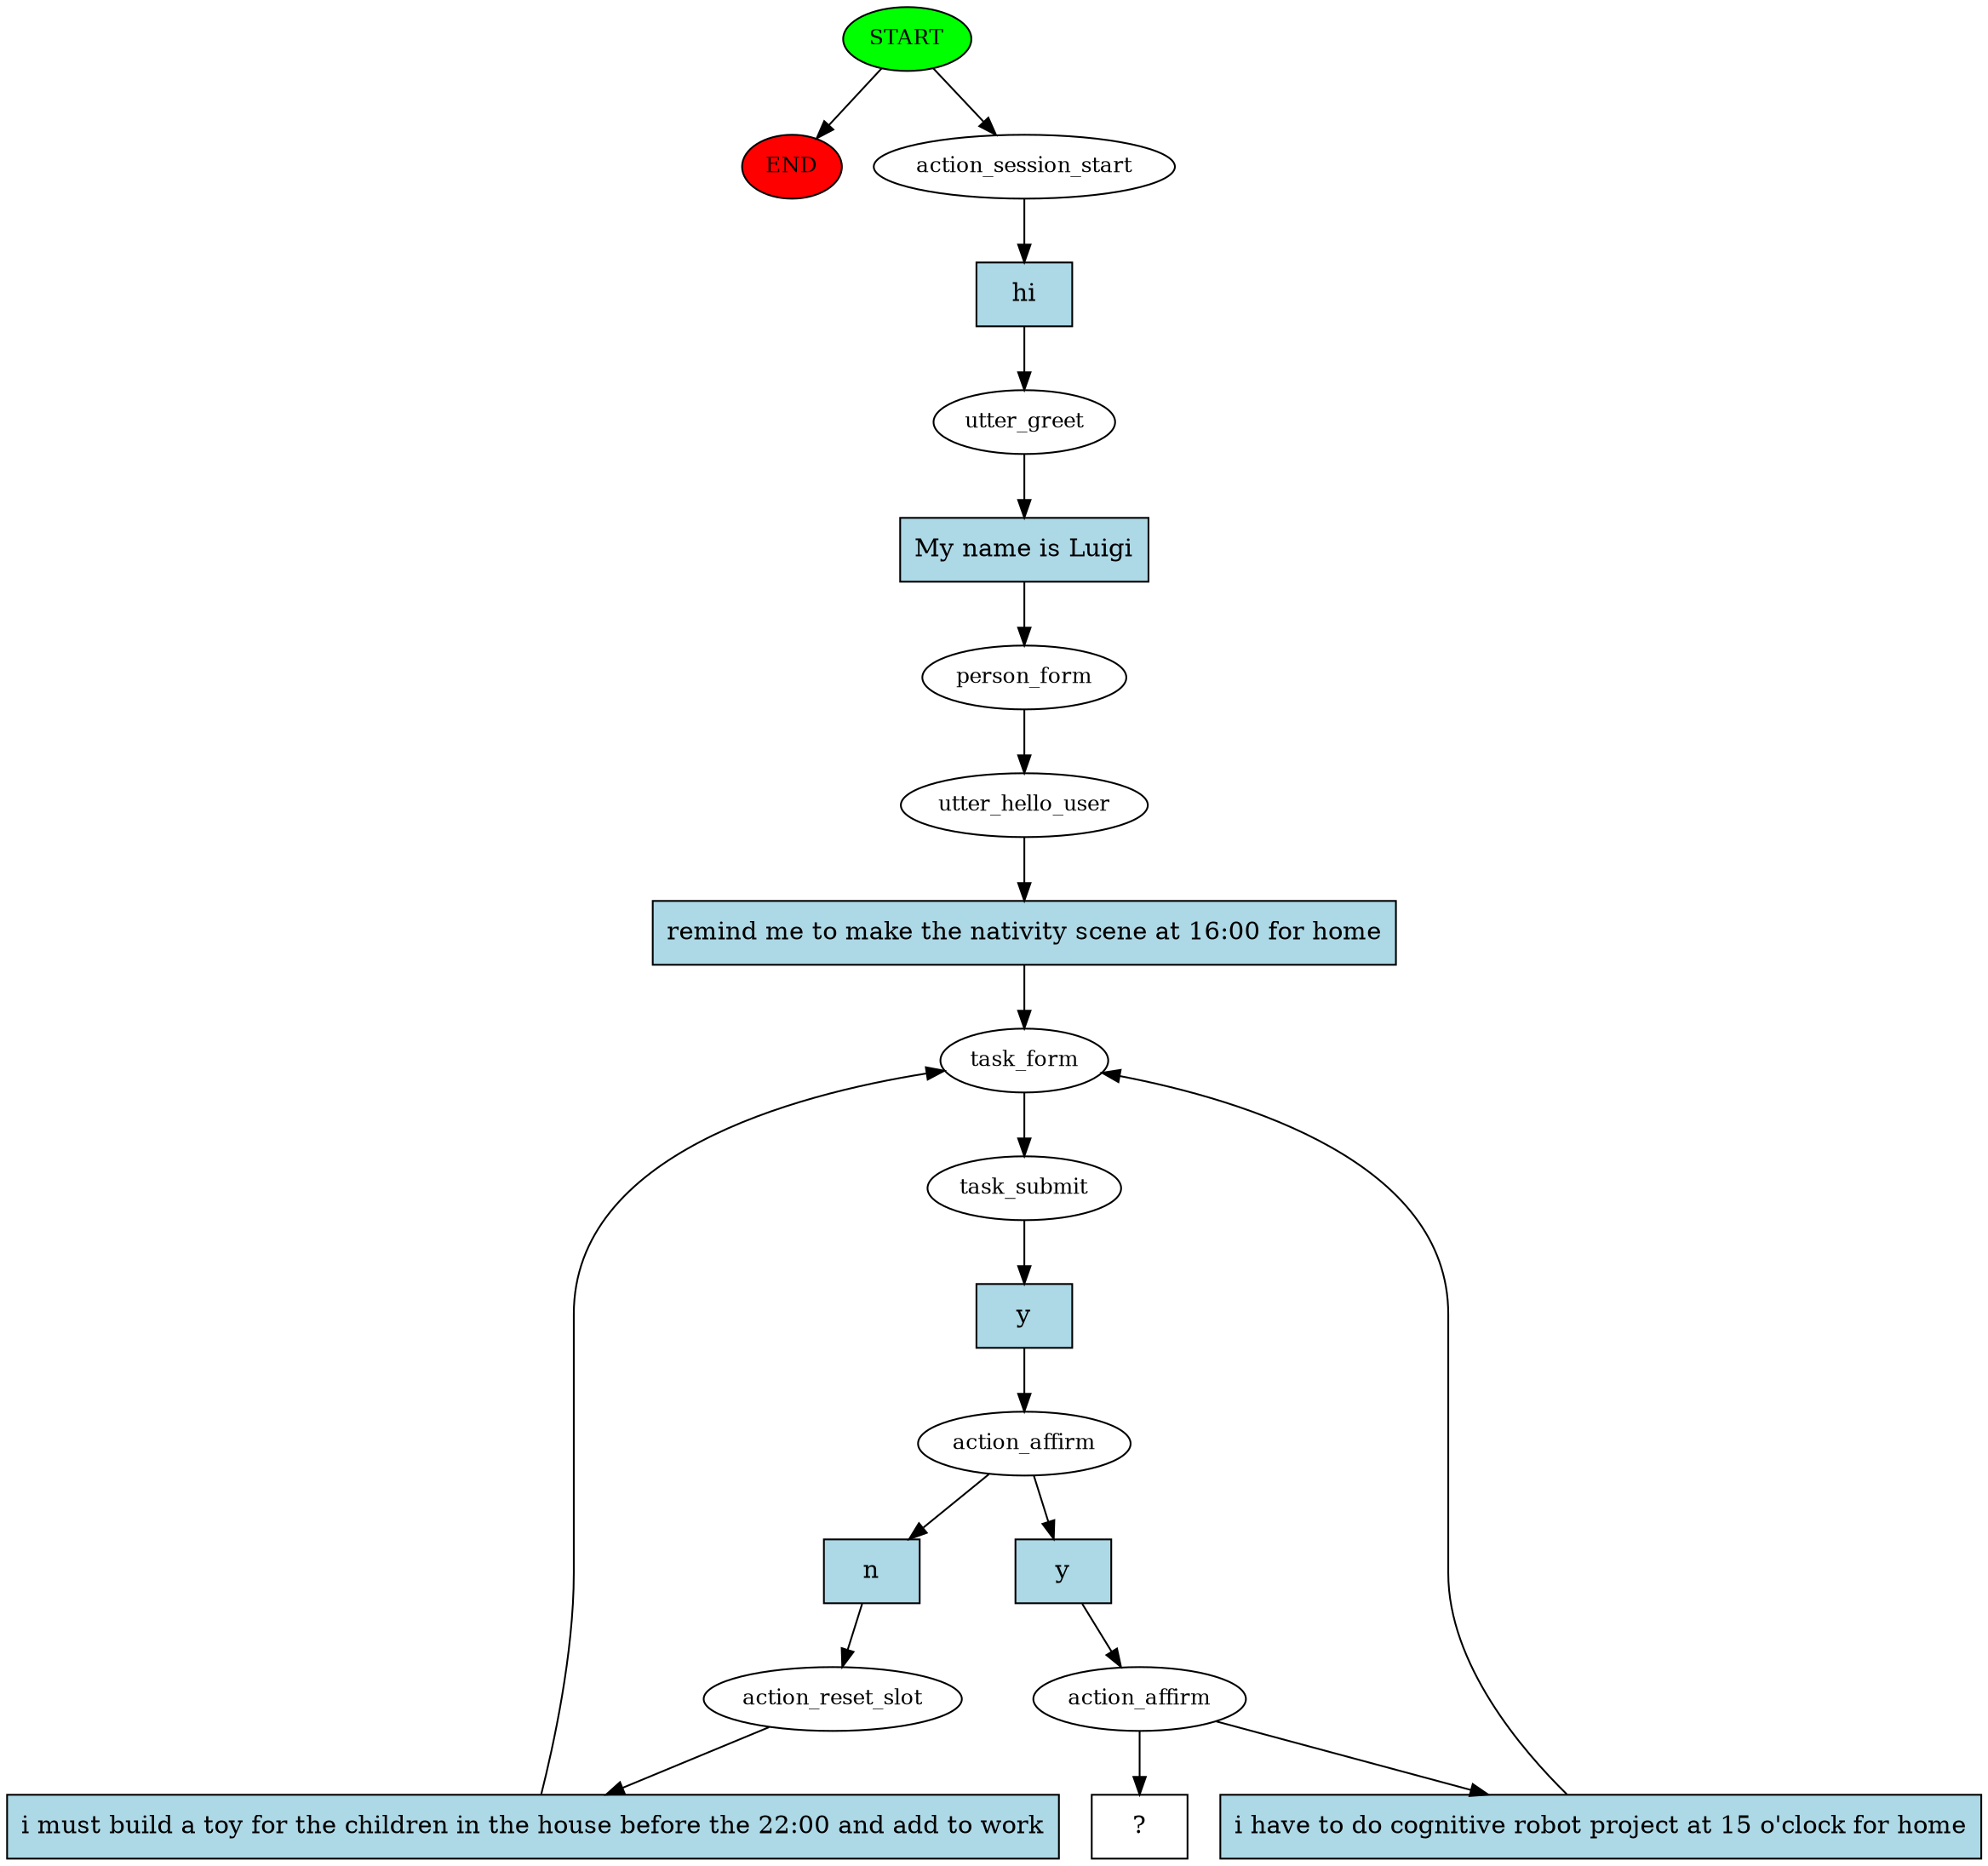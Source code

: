 digraph  {
0 [class="start active", fillcolor=green, fontsize=12, label=START, style=filled];
"-1" [class=end, fillcolor=red, fontsize=12, label=END, style=filled];
1 [class=active, fontsize=12, label=action_session_start];
2 [class=active, fontsize=12, label=utter_greet];
3 [class=active, fontsize=12, label=person_form];
4 [class=active, fontsize=12, label=utter_hello_user];
5 [class=active, fontsize=12, label=task_form];
6 [class=active, fontsize=12, label=task_submit];
7 [class=active, fontsize=12, label=action_affirm];
8 [class=active, fontsize=12, label=action_reset_slot];
12 [class=active, fontsize=12, label=action_affirm];
17 [class="intent dashed active", label="  ?  ", shape=rect];
18 [class="intent active", fillcolor=lightblue, label=hi, shape=rect, style=filled];
19 [class="intent active", fillcolor=lightblue, label="My name is Luigi", shape=rect, style=filled];
20 [class="intent active", fillcolor=lightblue, label="remind me to make the nativity scene at 16:00 for home", shape=rect, style=filled];
21 [class="intent active", fillcolor=lightblue, label=y, shape=rect, style=filled];
22 [class="intent active", fillcolor=lightblue, label=n, shape=rect, style=filled];
23 [class="intent active", fillcolor=lightblue, label=y, shape=rect, style=filled];
24 [class="intent active", fillcolor=lightblue, label="i must build a toy for the children in the house before the 22:00 and add to work", shape=rect, style=filled];
25 [class="intent active", fillcolor=lightblue, label="i have to do cognitive robot project at 15 o'clock for home", shape=rect, style=filled];
0 -> "-1"  [class="", key=NONE, label=""];
0 -> 1  [class=active, key=NONE, label=""];
1 -> 18  [class=active, key=0];
2 -> 19  [class=active, key=0];
3 -> 4  [class=active, key=NONE, label=""];
4 -> 20  [class=active, key=0];
5 -> 6  [class=active, key=NONE, label=""];
6 -> 21  [class=active, key=0];
7 -> 22  [class=active, key=0];
7 -> 23  [class=active, key=0];
8 -> 24  [class=active, key=0];
12 -> 17  [class=active, key=NONE, label=""];
12 -> 25  [class=active, key=0];
18 -> 2  [class=active, key=0];
19 -> 3  [class=active, key=0];
20 -> 5  [class=active, key=0];
21 -> 7  [class=active, key=0];
22 -> 8  [class=active, key=0];
23 -> 12  [class=active, key=0];
24 -> 5  [class=active, key=0];
25 -> 5  [class=active, key=0];
}

